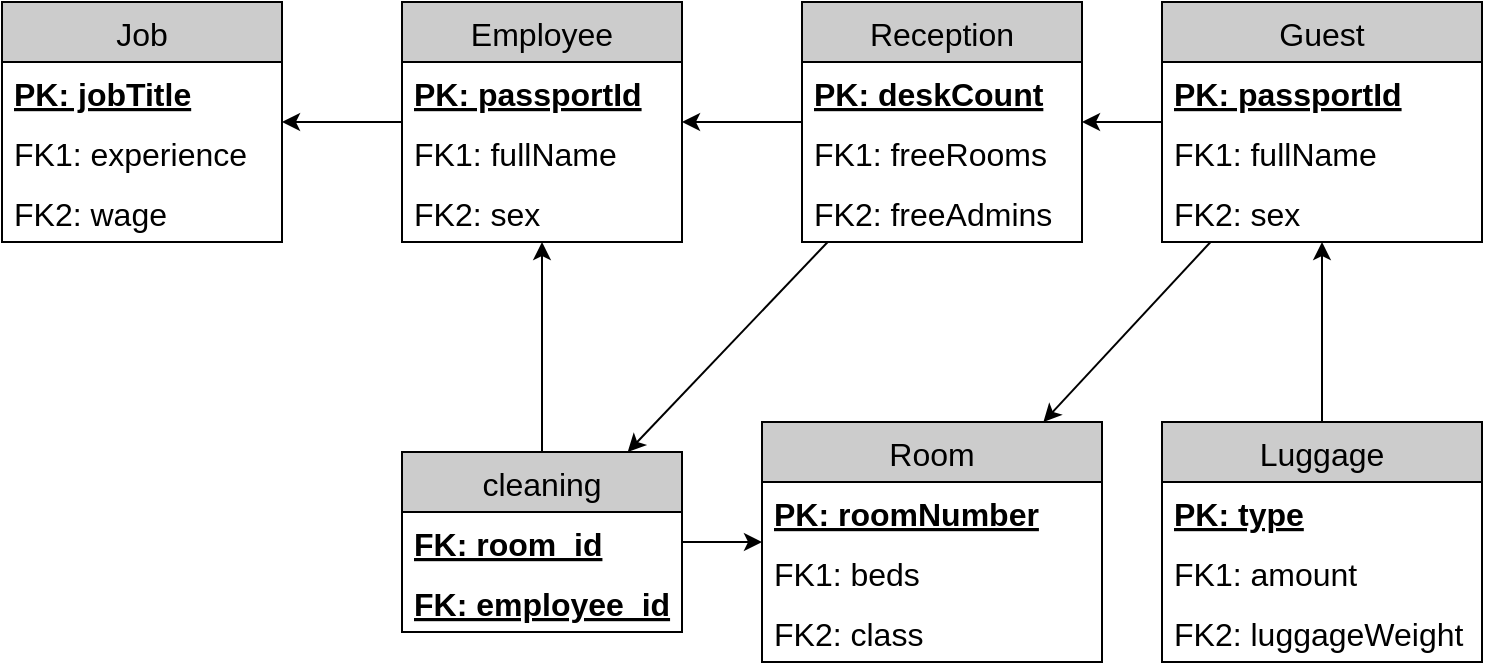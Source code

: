 <mxfile version="20.3.0" type="device"><diagram name="Page-1" id="2ca16b54-16f6-2749-3443-fa8db7711227"><mxGraphModel dx="1185" dy="721" grid="0" gridSize="10" guides="1" tooltips="1" connect="1" arrows="1" fold="1" page="1" pageScale="1" pageWidth="1169" pageHeight="827" background="none" math="0" shadow="0"><root><mxCell id="0"/><mxCell id="1" parent="0"/><mxCell id="A2SoLWNoGqo19EOJDfle-6" value="Employee" style="swimlane;fontStyle=0;childLayout=stackLayout;horizontal=1;startSize=30;horizontalStack=0;resizeParent=1;resizeParentMax=0;resizeLast=0;collapsible=1;marginBottom=0;strokeColor=default;strokeWidth=1;fillColor=#CCCCCC;fontSize=16;" parent="1" vertex="1"><mxGeometry x="380" y="220" width="140" height="120" as="geometry"/></mxCell><mxCell id="A2SoLWNoGqo19EOJDfle-7" value="PK: passportId" style="text;strokeColor=none;fillColor=none;align=left;verticalAlign=middle;spacingLeft=4;spacingRight=4;overflow=hidden;points=[[0,0.5],[1,0.5]];portConstraint=eastwest;rotatable=0;strokeWidth=1;fontStyle=5;fontSize=16;" parent="A2SoLWNoGqo19EOJDfle-6" vertex="1"><mxGeometry y="30" width="140" height="30" as="geometry"/></mxCell><mxCell id="A2SoLWNoGqo19EOJDfle-8" value="FK1: fullName" style="text;strokeColor=none;fillColor=none;align=left;verticalAlign=middle;spacingLeft=4;spacingRight=4;overflow=hidden;points=[[0,0.5],[1,0.5]];portConstraint=eastwest;rotatable=0;strokeWidth=1;fontSize=16;" parent="A2SoLWNoGqo19EOJDfle-6" vertex="1"><mxGeometry y="60" width="140" height="30" as="geometry"/></mxCell><mxCell id="A2SoLWNoGqo19EOJDfle-9" value="FK2: sex" style="text;strokeColor=none;fillColor=none;align=left;verticalAlign=middle;spacingLeft=4;spacingRight=4;overflow=hidden;points=[[0,0.5],[1,0.5]];portConstraint=eastwest;rotatable=0;strokeWidth=1;fontSize=16;" parent="A2SoLWNoGqo19EOJDfle-6" vertex="1"><mxGeometry y="90" width="140" height="30" as="geometry"/></mxCell><mxCell id="A2SoLWNoGqo19EOJDfle-11" value="Job" style="swimlane;fontStyle=0;childLayout=stackLayout;horizontal=1;startSize=30;horizontalStack=0;resizeParent=1;resizeParentMax=0;resizeLast=0;collapsible=1;marginBottom=0;strokeColor=default;strokeWidth=1;fillColor=#CCCCCC;fontSize=16;" parent="1" vertex="1"><mxGeometry x="180" y="220" width="140" height="120" as="geometry"/></mxCell><mxCell id="A2SoLWNoGqo19EOJDfle-12" value="PK: jobTitle" style="text;strokeColor=none;fillColor=none;align=left;verticalAlign=middle;spacingLeft=4;spacingRight=4;overflow=hidden;points=[[0,0.5],[1,0.5]];portConstraint=eastwest;rotatable=0;strokeWidth=1;fontStyle=5;fontSize=16;" parent="A2SoLWNoGqo19EOJDfle-11" vertex="1"><mxGeometry y="30" width="140" height="30" as="geometry"/></mxCell><mxCell id="A2SoLWNoGqo19EOJDfle-13" value="FK1: experience" style="text;strokeColor=none;fillColor=none;align=left;verticalAlign=middle;spacingLeft=4;spacingRight=4;overflow=hidden;points=[[0,0.5],[1,0.5]];portConstraint=eastwest;rotatable=0;strokeWidth=1;fontSize=16;" parent="A2SoLWNoGqo19EOJDfle-11" vertex="1"><mxGeometry y="60" width="140" height="30" as="geometry"/></mxCell><mxCell id="A2SoLWNoGqo19EOJDfle-14" value="FK2: wage" style="text;strokeColor=none;fillColor=none;align=left;verticalAlign=middle;spacingLeft=4;spacingRight=4;overflow=hidden;points=[[0,0.5],[1,0.5]];portConstraint=eastwest;rotatable=0;strokeWidth=1;fontSize=16;" parent="A2SoLWNoGqo19EOJDfle-11" vertex="1"><mxGeometry y="90" width="140" height="30" as="geometry"/></mxCell><mxCell id="A2SoLWNoGqo19EOJDfle-15" value="" style="endArrow=classic;html=1;rounded=0;fontSize=16;strokeWidth=1;" parent="1" source="A2SoLWNoGqo19EOJDfle-6" target="A2SoLWNoGqo19EOJDfle-11" edge="1"><mxGeometry width="50" height="50" relative="1" as="geometry"><mxPoint x="380" y="335" as="sourcePoint"/><mxPoint x="320" y="440" as="targetPoint"/></mxGeometry></mxCell><mxCell id="A2SoLWNoGqo19EOJDfle-16" value="Reception" style="swimlane;fontStyle=0;childLayout=stackLayout;horizontal=1;startSize=30;horizontalStack=0;resizeParent=1;resizeParentMax=0;resizeLast=0;collapsible=1;marginBottom=0;strokeColor=default;strokeWidth=1;fillColor=#CCCCCC;fontSize=16;" parent="1" vertex="1"><mxGeometry x="580" y="220" width="140" height="120" as="geometry"/></mxCell><mxCell id="A2SoLWNoGqo19EOJDfle-17" value="PK: deskCount" style="text;strokeColor=none;fillColor=none;align=left;verticalAlign=middle;spacingLeft=4;spacingRight=4;overflow=hidden;points=[[0,0.5],[1,0.5]];portConstraint=eastwest;rotatable=0;strokeWidth=1;fontStyle=5;fontSize=16;" parent="A2SoLWNoGqo19EOJDfle-16" vertex="1"><mxGeometry y="30" width="140" height="30" as="geometry"/></mxCell><mxCell id="A2SoLWNoGqo19EOJDfle-18" value="FK1: freeRooms" style="text;strokeColor=none;fillColor=none;align=left;verticalAlign=middle;spacingLeft=4;spacingRight=4;overflow=hidden;points=[[0,0.5],[1,0.5]];portConstraint=eastwest;rotatable=0;strokeWidth=1;fontSize=16;" parent="A2SoLWNoGqo19EOJDfle-16" vertex="1"><mxGeometry y="60" width="140" height="30" as="geometry"/></mxCell><mxCell id="A2SoLWNoGqo19EOJDfle-19" value="FK2: freeAdmins" style="text;strokeColor=none;fillColor=none;align=left;verticalAlign=middle;spacingLeft=4;spacingRight=4;overflow=hidden;points=[[0,0.5],[1,0.5]];portConstraint=eastwest;rotatable=0;strokeWidth=1;fontSize=16;" parent="A2SoLWNoGqo19EOJDfle-16" vertex="1"><mxGeometry y="90" width="140" height="30" as="geometry"/></mxCell><mxCell id="A2SoLWNoGqo19EOJDfle-20" value="" style="endArrow=classic;html=1;rounded=0;fontSize=16;strokeWidth=1;" parent="1" source="A2SoLWNoGqo19EOJDfle-16" target="A2SoLWNoGqo19EOJDfle-6" edge="1"><mxGeometry width="50" height="50" relative="1" as="geometry"><mxPoint x="470" y="460" as="sourcePoint"/><mxPoint x="520" y="410" as="targetPoint"/></mxGeometry></mxCell><mxCell id="A2SoLWNoGqo19EOJDfle-21" value="Guest" style="swimlane;fontStyle=0;childLayout=stackLayout;horizontal=1;startSize=30;horizontalStack=0;resizeParent=1;resizeParentMax=0;resizeLast=0;collapsible=1;marginBottom=0;strokeColor=default;strokeWidth=1;fillColor=#CCCCCC;fontSize=16;" parent="1" vertex="1"><mxGeometry x="760" y="220" width="160" height="120" as="geometry"/></mxCell><mxCell id="A2SoLWNoGqo19EOJDfle-22" value="PK: passportId" style="text;strokeColor=none;fillColor=none;align=left;verticalAlign=middle;spacingLeft=4;spacingRight=4;overflow=hidden;points=[[0,0.5],[1,0.5]];portConstraint=eastwest;rotatable=0;strokeWidth=1;fontStyle=5;fontSize=16;" parent="A2SoLWNoGqo19EOJDfle-21" vertex="1"><mxGeometry y="30" width="160" height="30" as="geometry"/></mxCell><mxCell id="A2SoLWNoGqo19EOJDfle-23" value="FK1: fullName" style="text;strokeColor=none;fillColor=none;align=left;verticalAlign=middle;spacingLeft=4;spacingRight=4;overflow=hidden;points=[[0,0.5],[1,0.5]];portConstraint=eastwest;rotatable=0;strokeWidth=1;fontSize=16;" parent="A2SoLWNoGqo19EOJDfle-21" vertex="1"><mxGeometry y="60" width="160" height="30" as="geometry"/></mxCell><mxCell id="A2SoLWNoGqo19EOJDfle-24" value="FK2: sex" style="text;strokeColor=none;fillColor=none;align=left;verticalAlign=middle;spacingLeft=4;spacingRight=4;overflow=hidden;points=[[0,0.5],[1,0.5]];portConstraint=eastwest;rotatable=0;strokeWidth=1;fontSize=16;" parent="A2SoLWNoGqo19EOJDfle-21" vertex="1"><mxGeometry y="90" width="160" height="30" as="geometry"/></mxCell><mxCell id="A2SoLWNoGqo19EOJDfle-25" value="" style="endArrow=classic;html=1;rounded=0;fontSize=16;strokeWidth=1;" parent="1" source="A2SoLWNoGqo19EOJDfle-21" target="A2SoLWNoGqo19EOJDfle-16" edge="1"><mxGeometry width="50" height="50" relative="1" as="geometry"><mxPoint x="680" y="460" as="sourcePoint"/><mxPoint x="731" y="330" as="targetPoint"/></mxGeometry></mxCell><mxCell id="A2SoLWNoGqo19EOJDfle-27" value="Room" style="swimlane;fontStyle=0;childLayout=stackLayout;horizontal=1;startSize=30;horizontalStack=0;resizeParent=1;resizeParentMax=0;resizeLast=0;collapsible=1;marginBottom=0;strokeColor=default;strokeWidth=1;fillColor=#CCCCCC;fontSize=16;" parent="1" vertex="1"><mxGeometry x="560" y="430" width="170" height="120" as="geometry"/></mxCell><mxCell id="A2SoLWNoGqo19EOJDfle-28" value="PK: roomNumber" style="text;strokeColor=none;fillColor=none;align=left;verticalAlign=middle;spacingLeft=4;spacingRight=4;overflow=hidden;points=[[0,0.5],[1,0.5]];portConstraint=eastwest;rotatable=0;strokeWidth=1;fontStyle=5;fontSize=16;" parent="A2SoLWNoGqo19EOJDfle-27" vertex="1"><mxGeometry y="30" width="170" height="30" as="geometry"/></mxCell><mxCell id="A2SoLWNoGqo19EOJDfle-29" value="FK1: beds" style="text;strokeColor=none;fillColor=none;align=left;verticalAlign=middle;spacingLeft=4;spacingRight=4;overflow=hidden;points=[[0,0.5],[1,0.5]];portConstraint=eastwest;rotatable=0;strokeWidth=1;fontSize=16;" parent="A2SoLWNoGqo19EOJDfle-27" vertex="1"><mxGeometry y="60" width="170" height="30" as="geometry"/></mxCell><mxCell id="A2SoLWNoGqo19EOJDfle-30" value="FK2: class" style="text;strokeColor=none;fillColor=none;align=left;verticalAlign=middle;spacingLeft=4;spacingRight=4;overflow=hidden;points=[[0,0.5],[1,0.5]];portConstraint=eastwest;rotatable=0;strokeWidth=1;fontSize=16;" parent="A2SoLWNoGqo19EOJDfle-27" vertex="1"><mxGeometry y="90" width="170" height="30" as="geometry"/></mxCell><mxCell id="A2SoLWNoGqo19EOJDfle-32" value="cleaning" style="swimlane;fontStyle=0;childLayout=stackLayout;horizontal=1;startSize=30;horizontalStack=0;resizeParent=1;resizeParentMax=0;resizeLast=0;collapsible=1;marginBottom=0;strokeColor=default;strokeWidth=1;fillColor=#CCCCCC;fontSize=16;" parent="1" vertex="1"><mxGeometry x="380" y="445" width="140" height="90" as="geometry"/></mxCell><mxCell id="A2SoLWNoGqo19EOJDfle-33" value="FK: room_id" style="text;strokeColor=none;fillColor=none;align=left;verticalAlign=middle;spacingLeft=4;spacingRight=4;overflow=hidden;points=[[0,0.5],[1,0.5]];portConstraint=eastwest;rotatable=0;strokeWidth=1;fontStyle=5;fontSize=16;" parent="A2SoLWNoGqo19EOJDfle-32" vertex="1"><mxGeometry y="30" width="140" height="30" as="geometry"/></mxCell><mxCell id="UQSfSmPu6zrY2nN1vkLD-5" value="FK: employee_id" style="text;strokeColor=none;fillColor=none;align=left;verticalAlign=middle;spacingLeft=4;spacingRight=4;overflow=hidden;points=[[0,0.5],[1,0.5]];portConstraint=eastwest;rotatable=0;strokeWidth=1;fontStyle=5;fontSize=16;" parent="A2SoLWNoGqo19EOJDfle-32" vertex="1"><mxGeometry y="60" width="140" height="30" as="geometry"/></mxCell><mxCell id="A2SoLWNoGqo19EOJDfle-37" value="" style="endArrow=classic;html=1;rounded=0;fontSize=16;strokeWidth=1;" parent="1" source="A2SoLWNoGqo19EOJDfle-32" target="A2SoLWNoGqo19EOJDfle-27" edge="1"><mxGeometry width="50" height="50" relative="1" as="geometry"><mxPoint x="370" y="610" as="sourcePoint"/><mxPoint x="420" y="560" as="targetPoint"/></mxGeometry></mxCell><mxCell id="A2SoLWNoGqo19EOJDfle-38" value="Luggage" style="swimlane;fontStyle=0;childLayout=stackLayout;horizontal=1;startSize=30;horizontalStack=0;resizeParent=1;resizeParentMax=0;resizeLast=0;collapsible=1;marginBottom=0;strokeColor=default;strokeWidth=1;fillColor=#CCCCCC;fontSize=16;" parent="1" vertex="1"><mxGeometry x="760" y="430" width="160" height="120" as="geometry"/></mxCell><mxCell id="A2SoLWNoGqo19EOJDfle-39" value="PK: type" style="text;strokeColor=none;fillColor=none;align=left;verticalAlign=middle;spacingLeft=4;spacingRight=4;overflow=hidden;points=[[0,0.5],[1,0.5]];portConstraint=eastwest;rotatable=0;strokeWidth=1;fontStyle=5;fontSize=16;" parent="A2SoLWNoGqo19EOJDfle-38" vertex="1"><mxGeometry y="30" width="160" height="30" as="geometry"/></mxCell><mxCell id="A2SoLWNoGqo19EOJDfle-40" value="FK1: amount" style="text;strokeColor=none;fillColor=none;align=left;verticalAlign=middle;spacingLeft=4;spacingRight=4;overflow=hidden;points=[[0,0.5],[1,0.5]];portConstraint=eastwest;rotatable=0;strokeWidth=1;fontSize=16;" parent="A2SoLWNoGqo19EOJDfle-38" vertex="1"><mxGeometry y="60" width="160" height="30" as="geometry"/></mxCell><mxCell id="A2SoLWNoGqo19EOJDfle-41" value="FK2: luggageWeight" style="text;strokeColor=none;fillColor=none;align=left;verticalAlign=middle;spacingLeft=4;spacingRight=4;overflow=hidden;points=[[0,0.5],[1,0.5]];portConstraint=eastwest;rotatable=0;strokeWidth=1;fontStyle=0;fontSize=16;" parent="A2SoLWNoGqo19EOJDfle-38" vertex="1"><mxGeometry y="90" width="160" height="30" as="geometry"/></mxCell><mxCell id="UQSfSmPu6zrY2nN1vkLD-1" value="" style="endArrow=classic;html=1;rounded=0;fontSize=16;strokeWidth=1;" parent="1" source="A2SoLWNoGqo19EOJDfle-32" target="A2SoLWNoGqo19EOJDfle-6" edge="1"><mxGeometry width="50" height="50" relative="1" as="geometry"><mxPoint x="650" y="460" as="sourcePoint"/><mxPoint x="700" y="410" as="targetPoint"/></mxGeometry></mxCell><mxCell id="UQSfSmPu6zrY2nN1vkLD-2" value="" style="endArrow=classic;html=1;rounded=0;fontSize=16;strokeWidth=1;" parent="1" source="A2SoLWNoGqo19EOJDfle-16" target="A2SoLWNoGqo19EOJDfle-32" edge="1"><mxGeometry width="50" height="50" relative="1" as="geometry"><mxPoint x="310" y="470" as="sourcePoint"/><mxPoint x="360" y="420" as="targetPoint"/></mxGeometry></mxCell><mxCell id="UQSfSmPu6zrY2nN1vkLD-3" value="" style="endArrow=classic;html=1;rounded=0;fontSize=16;strokeWidth=1;" parent="1" source="A2SoLWNoGqo19EOJDfle-21" target="A2SoLWNoGqo19EOJDfle-27" edge="1"><mxGeometry width="50" height="50" relative="1" as="geometry"><mxPoint x="810" y="470" as="sourcePoint"/><mxPoint x="860" y="420" as="targetPoint"/></mxGeometry></mxCell><mxCell id="UQSfSmPu6zrY2nN1vkLD-4" value="" style="endArrow=classic;html=1;rounded=0;fontSize=16;strokeWidth=1;" parent="1" source="A2SoLWNoGqo19EOJDfle-38" target="A2SoLWNoGqo19EOJDfle-21" edge="1"><mxGeometry width="50" height="50" relative="1" as="geometry"><mxPoint x="780" y="480" as="sourcePoint"/><mxPoint x="830" y="430" as="targetPoint"/></mxGeometry></mxCell></root></mxGraphModel></diagram></mxfile>